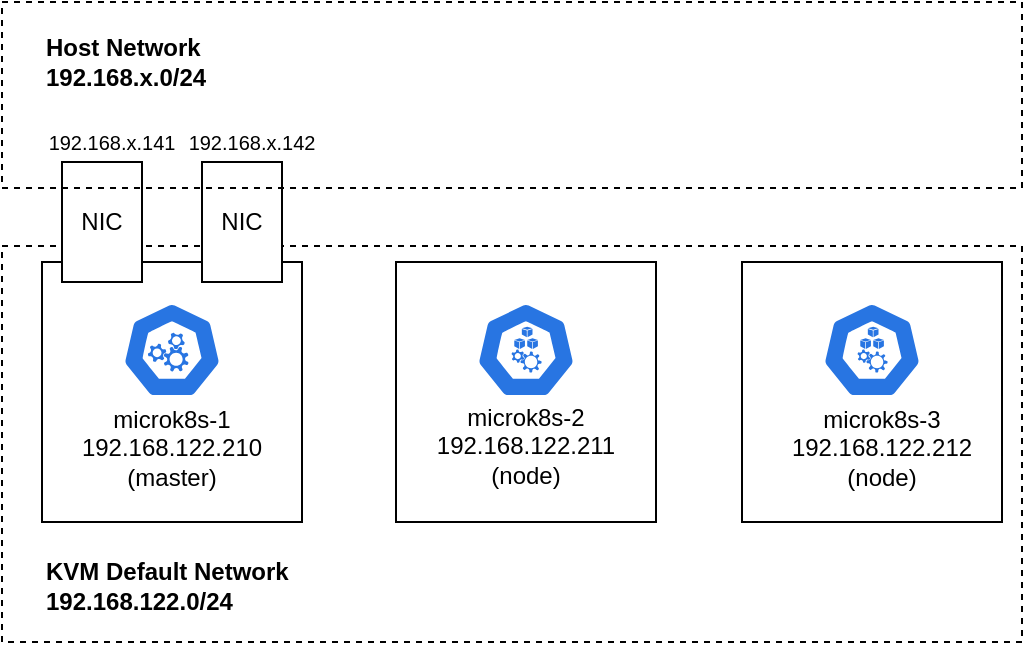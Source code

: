 <mxfile version="14.7.7" type="github">
  <diagram id="h_kEZvT0_YcyKvdCwkHj" name="Page-1">
    <mxGraphModel dx="924" dy="666" grid="1" gridSize="10" guides="1" tooltips="1" connect="1" arrows="1" fold="1" page="1" pageScale="1" pageWidth="850" pageHeight="1100" math="0" shadow="0">
      <root>
        <mxCell id="0" />
        <mxCell id="1" parent="0" />
        <mxCell id="Z65T4Vw5NKFP5OrjWW3G-12" value="" style="whiteSpace=wrap;html=1;aspect=fixed;" parent="1" vertex="1">
          <mxGeometry x="430" y="170" width="130" height="130" as="geometry" />
        </mxCell>
        <mxCell id="Z65T4Vw5NKFP5OrjWW3G-11" value="" style="whiteSpace=wrap;html=1;aspect=fixed;" parent="1" vertex="1">
          <mxGeometry x="257" y="170" width="130" height="130" as="geometry" />
        </mxCell>
        <mxCell id="Z65T4Vw5NKFP5OrjWW3G-10" value="" style="whiteSpace=wrap;html=1;aspect=fixed;" parent="1" vertex="1">
          <mxGeometry x="80" y="170" width="130" height="130" as="geometry" />
        </mxCell>
        <mxCell id="Z65T4Vw5NKFP5OrjWW3G-8" value="" style="rounded=0;whiteSpace=wrap;html=1;dashed=1;fillColor=none;" parent="1" vertex="1">
          <mxGeometry x="60" y="162" width="510" height="198" as="geometry" />
        </mxCell>
        <mxCell id="Z65T4Vw5NKFP5OrjWW3G-1" value="" style="html=1;dashed=0;whitespace=wrap;fillColor=#2875E2;strokeColor=#ffffff;points=[[0.005,0.63,0],[0.1,0.2,0],[0.9,0.2,0],[0.5,0,0],[0.995,0.63,0],[0.72,0.99,0],[0.5,1,0],[0.28,0.99,0]];shape=mxgraph.kubernetes.icon;prIcon=master" parent="1" vertex="1">
          <mxGeometry x="120" y="190" width="50" height="48" as="geometry" />
        </mxCell>
        <mxCell id="Z65T4Vw5NKFP5OrjWW3G-2" value="" style="html=1;dashed=0;whitespace=wrap;fillColor=#2875E2;strokeColor=#ffffff;points=[[0.005,0.63,0],[0.1,0.2,0],[0.9,0.2,0],[0.5,0,0],[0.995,0.63,0],[0.72,0.99,0],[0.5,1,0],[0.28,0.99,0]];shape=mxgraph.kubernetes.icon;prIcon=node" parent="1" vertex="1">
          <mxGeometry x="297" y="190" width="50" height="48" as="geometry" />
        </mxCell>
        <mxCell id="Z65T4Vw5NKFP5OrjWW3G-3" value="" style="html=1;dashed=0;whitespace=wrap;fillColor=#2875E2;strokeColor=#ffffff;points=[[0.005,0.63,0],[0.1,0.2,0],[0.9,0.2,0],[0.5,0,0],[0.995,0.63,0],[0.72,0.99,0],[0.5,1,0],[0.28,0.99,0]];shape=mxgraph.kubernetes.icon;prIcon=node" parent="1" vertex="1">
          <mxGeometry x="470" y="190" width="50" height="48" as="geometry" />
        </mxCell>
        <mxCell id="Z65T4Vw5NKFP5OrjWW3G-4" value="&lt;div align=&quot;center&quot;&gt;microk8s-1&lt;/div&gt;&lt;div align=&quot;center&quot;&gt;192.168.122.210&lt;br&gt;&lt;/div&gt;&lt;div align=&quot;center&quot;&gt;(master)&lt;br&gt;&lt;/div&gt;" style="text;html=1;strokeColor=none;fillColor=none;align=center;verticalAlign=middle;whiteSpace=wrap;rounded=0;" parent="1" vertex="1">
          <mxGeometry x="125" y="253" width="40" height="20" as="geometry" />
        </mxCell>
        <mxCell id="Z65T4Vw5NKFP5OrjWW3G-6" value="&lt;div align=&quot;center&quot;&gt;microk8s-2&lt;/div&gt;&lt;div align=&quot;center&quot;&gt;192.168.122.211&lt;br&gt;&lt;/div&gt;&lt;div align=&quot;center&quot;&gt;(node)&lt;br&gt;&lt;/div&gt;" style="text;html=1;strokeColor=none;fillColor=none;align=center;verticalAlign=middle;whiteSpace=wrap;rounded=0;" parent="1" vertex="1">
          <mxGeometry x="302" y="233" width="40" height="58" as="geometry" />
        </mxCell>
        <mxCell id="Z65T4Vw5NKFP5OrjWW3G-7" value="&lt;div align=&quot;center&quot;&gt;microk8s-3&lt;/div&gt;&lt;div align=&quot;center&quot;&gt;192.168.122.212&lt;br&gt;&lt;/div&gt;&lt;div align=&quot;center&quot;&gt;(node)&lt;br&gt;&lt;/div&gt;" style="text;html=1;strokeColor=none;fillColor=none;align=center;verticalAlign=middle;whiteSpace=wrap;rounded=0;" parent="1" vertex="1">
          <mxGeometry x="480" y="234" width="40" height="58" as="geometry" />
        </mxCell>
        <mxCell id="Z65T4Vw5NKFP5OrjWW3G-13" value="NIC" style="rounded=0;whiteSpace=wrap;html=1;" parent="1" vertex="1">
          <mxGeometry x="90" y="120" width="40" height="60" as="geometry" />
        </mxCell>
        <mxCell id="Z65T4Vw5NKFP5OrjWW3G-14" value="NIC" style="rounded=0;whiteSpace=wrap;html=1;" parent="1" vertex="1">
          <mxGeometry x="160" y="120" width="40" height="60" as="geometry" />
        </mxCell>
        <mxCell id="Z65T4Vw5NKFP5OrjWW3G-15" value="KVM Default Network 192.168.122.0/24" style="text;html=1;strokeColor=none;fillColor=none;align=left;verticalAlign=middle;whiteSpace=wrap;rounded=0;dashed=1;fontStyle=1" parent="1" vertex="1">
          <mxGeometry x="80" y="322" width="200" height="20" as="geometry" />
        </mxCell>
        <mxCell id="Z65T4Vw5NKFP5OrjWW3G-16" value="" style="rounded=0;whiteSpace=wrap;html=1;dashed=1;fillColor=none;" parent="1" vertex="1">
          <mxGeometry x="60" y="40" width="510" height="93" as="geometry" />
        </mxCell>
        <mxCell id="Z65T4Vw5NKFP5OrjWW3G-17" value="&lt;div&gt;Host Network&lt;/div&gt;&lt;div&gt;192.168.x.0/24&lt;/div&gt;" style="text;html=1;strokeColor=none;fillColor=none;align=left;verticalAlign=middle;whiteSpace=wrap;rounded=0;dashed=1;fontStyle=1" parent="1" vertex="1">
          <mxGeometry x="80" y="60" width="200" height="20" as="geometry" />
        </mxCell>
        <mxCell id="Z65T4Vw5NKFP5OrjWW3G-18" value="&lt;div style=&quot;font-size: 10px;&quot; align=&quot;center&quot;&gt;192.168.x.141&lt;/div&gt;" style="text;html=1;strokeColor=none;fillColor=none;align=center;verticalAlign=middle;whiteSpace=wrap;rounded=0;fontSize=10;" parent="1" vertex="1">
          <mxGeometry x="95" y="100" width="40" height="20" as="geometry" />
        </mxCell>
        <mxCell id="Z65T4Vw5NKFP5OrjWW3G-21" value="&lt;div style=&quot;font-size: 10px&quot; align=&quot;center&quot;&gt;192.168.x.142&lt;/div&gt;" style="text;html=1;strokeColor=none;fillColor=none;align=center;verticalAlign=middle;whiteSpace=wrap;rounded=0;fontSize=10;" parent="1" vertex="1">
          <mxGeometry x="165" y="100" width="40" height="20" as="geometry" />
        </mxCell>
      </root>
    </mxGraphModel>
  </diagram>
</mxfile>
